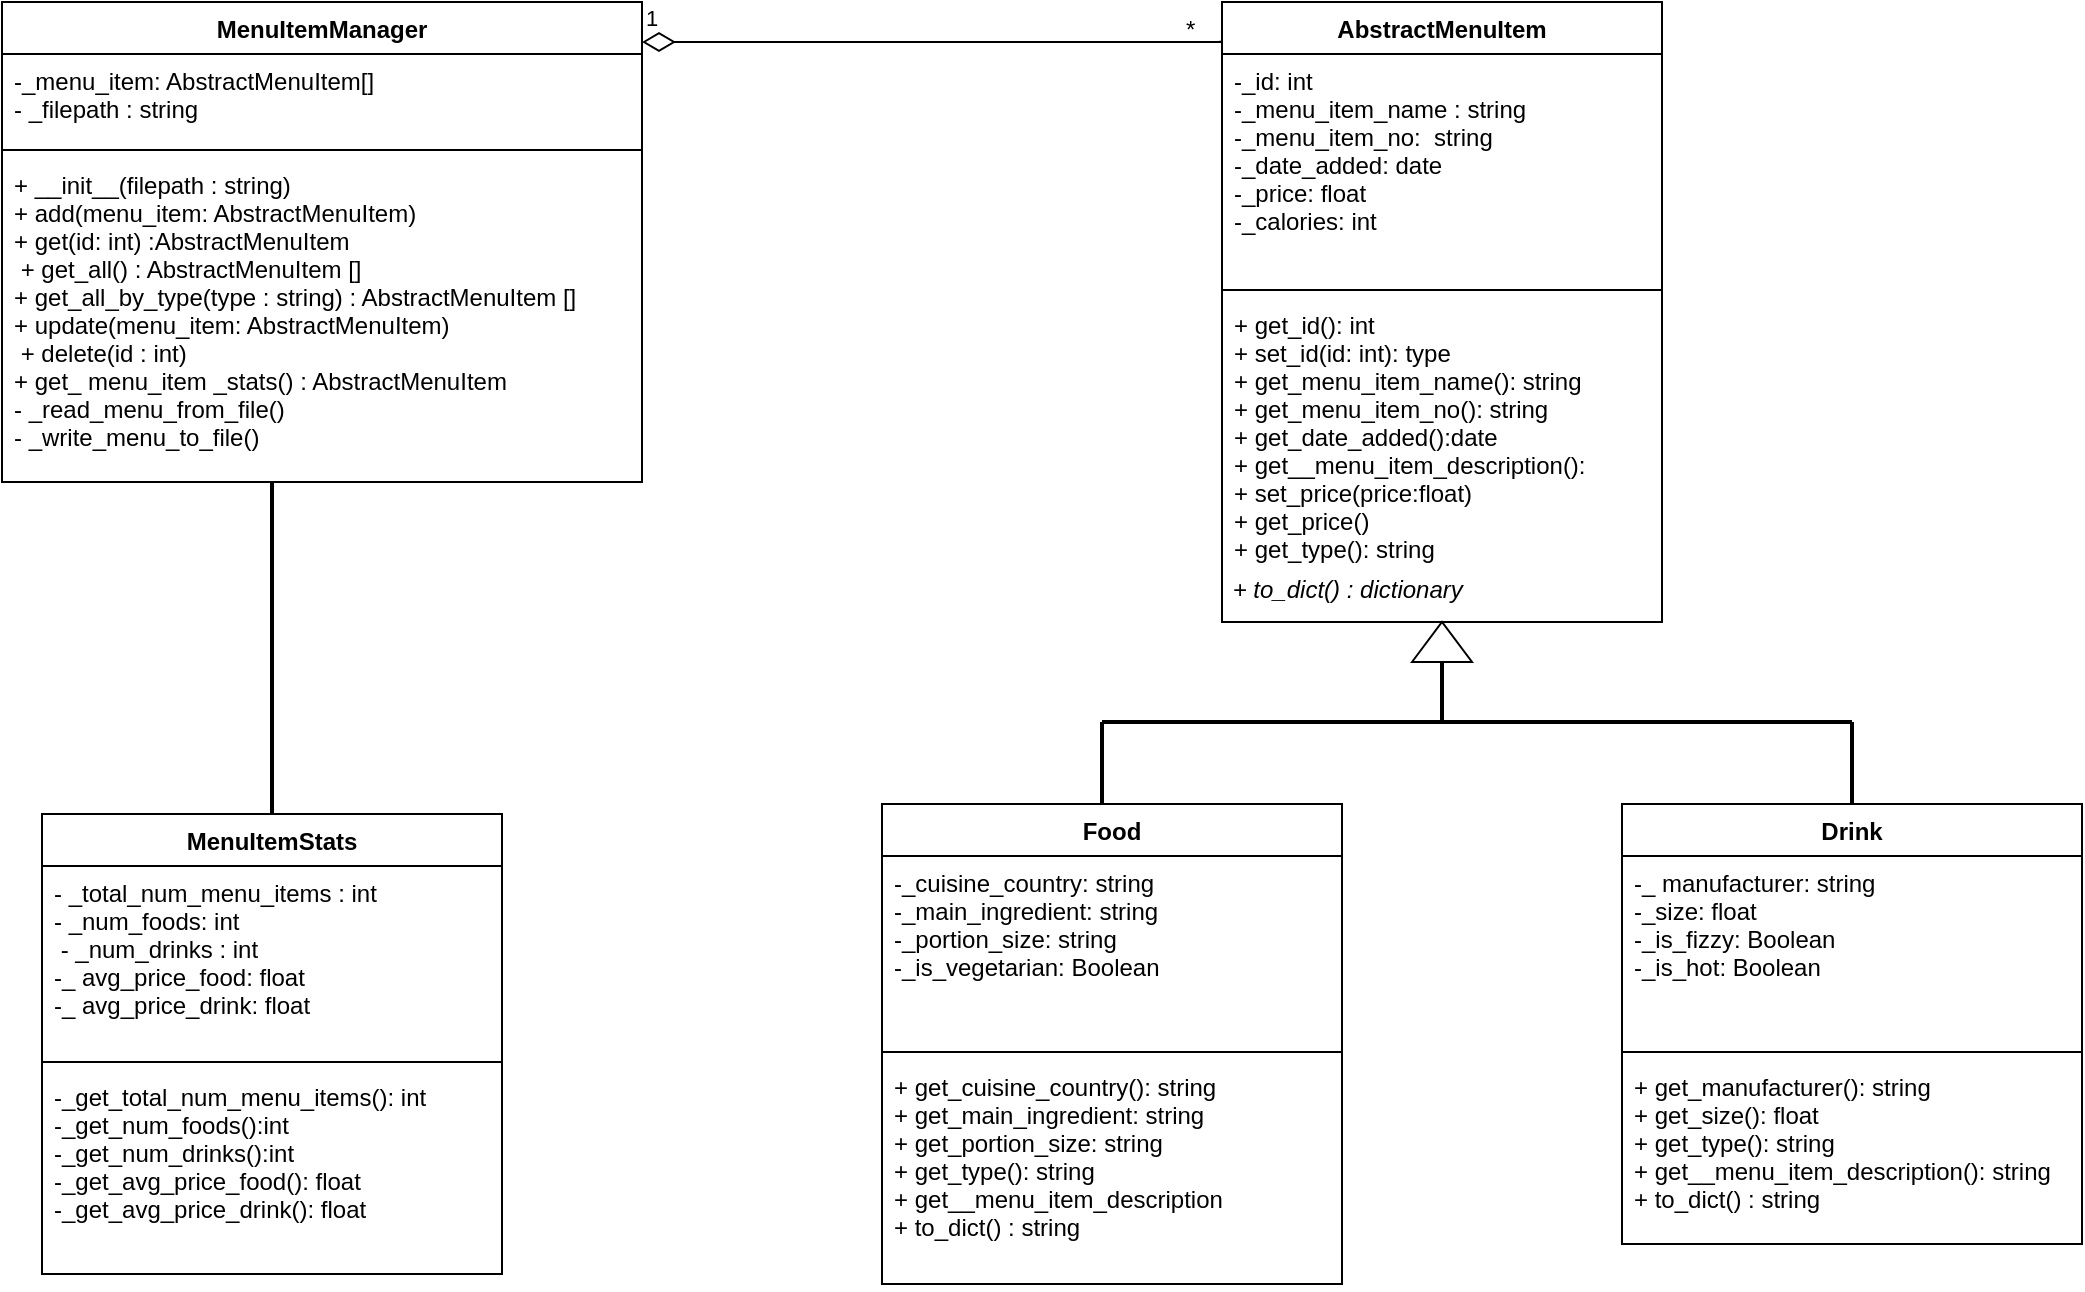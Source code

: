 <mxfile version="12.2.6" type="device" pages="1"><diagram name="Page-1" id="e7e014a7-5840-1c2e-5031-d8a46d1fe8dd"><mxGraphModel dx="1130" dy="591" grid="1" gridSize="10" guides="1" tooltips="1" connect="1" arrows="1" fold="1" page="1" pageScale="1" pageWidth="1169" pageHeight="826" background="#ffffff" math="0" shadow="0"><root><mxCell id="0"/><mxCell id="1" parent="0"/><mxCell id="m5s0qY9sOblZ76q2Q_bV-23" value="" style="line;strokeWidth=2;direction=south;html=1;" vertex="1" parent="1"><mxGeometry x="980" y="480" width="10" height="46" as="geometry"/></mxCell><mxCell id="m5s0qY9sOblZ76q2Q_bV-24" value="" style="line;strokeWidth=2;direction=south;html=1;" vertex="1" parent="1"><mxGeometry x="605" y="480" width="10" height="60" as="geometry"/></mxCell><mxCell id="m5s0qY9sOblZ76q2Q_bV-15" value="1" style="endArrow=none;html=1;endSize=24;startArrow=diamondThin;startSize=14;startFill=0;edgeStyle=orthogonalEdgeStyle;align=left;verticalAlign=bottom;endFill=0;entryX=-0.007;entryY=0.064;entryDx=0;entryDy=0;entryPerimeter=0;" edge="1" parent="1" target="7LRTirbKbx_YbEnmtDt9-61"><mxGeometry x="-1" y="3" relative="1" as="geometry"><mxPoint x="380" y="140" as="sourcePoint"/><mxPoint x="540" y="140" as="targetPoint"/><Array as="points"><mxPoint x="680" y="140"/><mxPoint x="680" y="140"/></Array></mxGeometry></mxCell><mxCell id="m5s0qY9sOblZ76q2Q_bV-4" value="" style="line;strokeWidth=2;direction=south;html=1;" vertex="1" parent="1"><mxGeometry x="190" y="360" width="10" height="180" as="geometry"/></mxCell><mxCell id="7LRTirbKbx_YbEnmtDt9-45" value="MenuItemStats" style="swimlane;fontStyle=1;align=center;verticalAlign=top;childLayout=stackLayout;horizontal=1;startSize=26;horizontalStack=0;resizeParent=1;resizeParentMax=0;resizeLast=0;collapsible=1;marginBottom=0;" parent="1" vertex="1"><mxGeometry x="80" y="526" width="230" height="230" as="geometry"/></mxCell><mxCell id="7LRTirbKbx_YbEnmtDt9-46" value="- _total_num_menu_items : int&#10;- _num_foods: int &#10; - _num_drinks : int&#10;-_ avg_price_food: float&#10;-_ avg_price_drink: float&#10;&#10;" style="text;strokeColor=none;fillColor=none;align=left;verticalAlign=top;spacingLeft=4;spacingRight=4;overflow=hidden;rotatable=0;points=[[0,0.5],[1,0.5]];portConstraint=eastwest;" parent="7LRTirbKbx_YbEnmtDt9-45" vertex="1"><mxGeometry y="26" width="230" height="94" as="geometry"/></mxCell><mxCell id="7LRTirbKbx_YbEnmtDt9-47" value="" style="line;strokeWidth=1;fillColor=none;align=left;verticalAlign=middle;spacingTop=-1;spacingLeft=3;spacingRight=3;rotatable=0;labelPosition=right;points=[];portConstraint=eastwest;" parent="7LRTirbKbx_YbEnmtDt9-45" vertex="1"><mxGeometry y="120" width="230" height="8" as="geometry"/></mxCell><mxCell id="7LRTirbKbx_YbEnmtDt9-48" value="-_get_total_num_menu_items(): int&#10;-_get_num_foods():int&#10;-_get_num_drinks():int&#10;-_get_avg_price_food(): float&#10;-_get_avg_price_drink(): float" style="text;strokeColor=none;fillColor=none;align=left;verticalAlign=top;spacingLeft=4;spacingRight=4;overflow=hidden;rotatable=0;points=[[0,0.5],[1,0.5]];portConstraint=eastwest;" parent="7LRTirbKbx_YbEnmtDt9-45" vertex="1"><mxGeometry y="128" width="230" height="102" as="geometry"/></mxCell><mxCell id="7LRTirbKbx_YbEnmtDt9-49" value="Food" style="swimlane;fontStyle=1;align=center;verticalAlign=top;childLayout=stackLayout;horizontal=1;startSize=26;horizontalStack=0;resizeParent=1;resizeParentMax=0;resizeLast=0;collapsible=1;marginBottom=0;" parent="1" vertex="1"><mxGeometry x="500" y="521" width="230" height="240" as="geometry"/></mxCell><mxCell id="7LRTirbKbx_YbEnmtDt9-50" value="-_cuisine_country: string&#10;-_main_ingredient: string&#10;-_portion_size: string&#10;-_is_vegetarian: Boolean" style="text;strokeColor=none;fillColor=none;align=left;verticalAlign=top;spacingLeft=4;spacingRight=4;overflow=hidden;rotatable=0;points=[[0,0.5],[1,0.5]];portConstraint=eastwest;" parent="7LRTirbKbx_YbEnmtDt9-49" vertex="1"><mxGeometry y="26" width="230" height="94" as="geometry"/></mxCell><mxCell id="7LRTirbKbx_YbEnmtDt9-51" value="" style="line;strokeWidth=1;fillColor=none;align=left;verticalAlign=middle;spacingTop=-1;spacingLeft=3;spacingRight=3;rotatable=0;labelPosition=right;points=[];portConstraint=eastwest;" parent="7LRTirbKbx_YbEnmtDt9-49" vertex="1"><mxGeometry y="120" width="230" height="8" as="geometry"/></mxCell><mxCell id="7LRTirbKbx_YbEnmtDt9-52" value="+ get_cuisine_country(): string&#10;+ get_main_ingredient: string&#10;+ get_portion_size: string&#10;+ get_type(): string&#10;+ get__menu_item_description&#10;+ to_dict() : string" style="text;strokeColor=none;fillColor=none;align=left;verticalAlign=top;spacingLeft=4;spacingRight=4;overflow=hidden;rotatable=0;points=[[0,0.5],[1,0.5]];portConstraint=eastwest;" parent="7LRTirbKbx_YbEnmtDt9-49" vertex="1"><mxGeometry y="128" width="230" height="112" as="geometry"/></mxCell><mxCell id="7LRTirbKbx_YbEnmtDt9-53" value="Drink" style="swimlane;fontStyle=1;align=center;verticalAlign=top;childLayout=stackLayout;horizontal=1;startSize=26;horizontalStack=0;resizeParent=1;resizeParentMax=0;resizeLast=0;collapsible=1;marginBottom=0;" parent="1" vertex="1"><mxGeometry x="870" y="521" width="230" height="220" as="geometry"/></mxCell><mxCell id="7LRTirbKbx_YbEnmtDt9-54" value="-_ manufacturer: string&#10;-_size: float&#10;-_is_fizzy: Boolean&#10;-_is_hot: Boolean&#10;" style="text;strokeColor=none;fillColor=none;align=left;verticalAlign=top;spacingLeft=4;spacingRight=4;overflow=hidden;rotatable=0;points=[[0,0.5],[1,0.5]];portConstraint=eastwest;" parent="7LRTirbKbx_YbEnmtDt9-53" vertex="1"><mxGeometry y="26" width="230" height="94" as="geometry"/></mxCell><mxCell id="7LRTirbKbx_YbEnmtDt9-55" value="" style="line;strokeWidth=1;fillColor=none;align=left;verticalAlign=middle;spacingTop=-1;spacingLeft=3;spacingRight=3;rotatable=0;labelPosition=right;points=[];portConstraint=eastwest;" parent="7LRTirbKbx_YbEnmtDt9-53" vertex="1"><mxGeometry y="120" width="230" height="8" as="geometry"/></mxCell><mxCell id="7LRTirbKbx_YbEnmtDt9-56" value="+ get_manufacturer(): string&#10;+ get_size(): float&#10;+ get_type(): string&#10;+ get__menu_item_description(): string&#10;+ to_dict() : string" style="text;strokeColor=none;fillColor=none;align=left;verticalAlign=top;spacingLeft=4;spacingRight=4;overflow=hidden;rotatable=0;points=[[0,0.5],[1,0.5]];portConstraint=eastwest;" parent="7LRTirbKbx_YbEnmtDt9-53" vertex="1"><mxGeometry y="128" width="230" height="92" as="geometry"/></mxCell><mxCell id="7LRTirbKbx_YbEnmtDt9-57" value="MenuItemManager" style="swimlane;fontStyle=1;align=center;verticalAlign=top;childLayout=stackLayout;horizontal=1;startSize=26;horizontalStack=0;resizeParent=1;resizeParentMax=0;resizeLast=0;collapsible=1;marginBottom=0;" parent="1" vertex="1"><mxGeometry x="60" y="120" width="320" height="240" as="geometry"/></mxCell><mxCell id="7LRTirbKbx_YbEnmtDt9-58" value="-_menu_item: AbstractMenuItem[]&#10;- _filepath : string&#10;" style="text;strokeColor=none;fillColor=none;align=left;verticalAlign=top;spacingLeft=4;spacingRight=4;overflow=hidden;rotatable=0;points=[[0,0.5],[1,0.5]];portConstraint=eastwest;" parent="7LRTirbKbx_YbEnmtDt9-57" vertex="1"><mxGeometry y="26" width="320" height="44" as="geometry"/></mxCell><mxCell id="7LRTirbKbx_YbEnmtDt9-59" value="" style="line;strokeWidth=1;fillColor=none;align=left;verticalAlign=middle;spacingTop=-1;spacingLeft=3;spacingRight=3;rotatable=0;labelPosition=right;points=[];portConstraint=eastwest;" parent="7LRTirbKbx_YbEnmtDt9-57" vertex="1"><mxGeometry y="70" width="320" height="8" as="geometry"/></mxCell><mxCell id="7LRTirbKbx_YbEnmtDt9-60" value="+ __init__(filepath : string)&#10;+ add(menu_item: AbstractMenuItem)&#10;+ get(id: int) :AbstractMenuItem&#10; + get_all() : AbstractMenuItem []&#10;+ get_all_by_type(type : string) : AbstractMenuItem []&#10;+ update(menu_item: AbstractMenuItem)&#10; + delete(id : int) &#10;+ get_ menu_item _stats() : AbstractMenuItem&#10;- _read_menu_from_file()&#10;- _write_menu_to_file()&#10;  &#10;&#10;" style="text;strokeColor=none;fillColor=none;align=left;verticalAlign=top;spacingLeft=4;spacingRight=4;overflow=hidden;rotatable=0;points=[[0,0.5],[1,0.5]];portConstraint=eastwest;" parent="7LRTirbKbx_YbEnmtDt9-57" vertex="1"><mxGeometry y="78" width="320" height="162" as="geometry"/></mxCell><mxCell id="7LRTirbKbx_YbEnmtDt9-61" value="AbstractMenuItem" style="swimlane;fontStyle=1;align=center;verticalAlign=top;childLayout=stackLayout;horizontal=1;startSize=26;horizontalStack=0;resizeParent=1;resizeParentMax=0;resizeLast=0;collapsible=1;marginBottom=0;" parent="1" vertex="1"><mxGeometry x="670" y="120" width="220" height="310" as="geometry"/></mxCell><mxCell id="7LRTirbKbx_YbEnmtDt9-62" value="-_id: int&#10;-_menu_item_name : string&#10;-_menu_item_no:  string&#10;-_date_added: date&#10;-_price: float&#10;-_calories: int&#10;&#10;" style="text;strokeColor=none;fillColor=none;align=left;verticalAlign=top;spacingLeft=4;spacingRight=4;overflow=hidden;rotatable=0;points=[[0,0.5],[1,0.5]];portConstraint=eastwest;" parent="7LRTirbKbx_YbEnmtDt9-61" vertex="1"><mxGeometry y="26" width="220" height="114" as="geometry"/></mxCell><mxCell id="7LRTirbKbx_YbEnmtDt9-63" value="" style="line;strokeWidth=1;fillColor=none;align=left;verticalAlign=middle;spacingTop=-1;spacingLeft=3;spacingRight=3;rotatable=0;labelPosition=right;points=[];portConstraint=eastwest;" parent="7LRTirbKbx_YbEnmtDt9-61" vertex="1"><mxGeometry y="140" width="220" height="8" as="geometry"/></mxCell><mxCell id="7LRTirbKbx_YbEnmtDt9-64" value="+ get_id(): int&#10;+ set_id(id: int): type&#10;+ get_menu_item_name(): string&#10;+ get_menu_item_no(): string&#10;+ get_date_added():date&#10;+ get__menu_item_description(): &#10;+ set_price(price:float)&#10;+ get_price()&#10;+ get_type(): string&#10;&#10;" style="text;strokeColor=none;fillColor=none;align=left;verticalAlign=top;spacingLeft=4;spacingRight=4;overflow=hidden;rotatable=0;points=[[0,0.5],[1,0.5]];portConstraint=eastwest;" parent="7LRTirbKbx_YbEnmtDt9-61" vertex="1"><mxGeometry y="148" width="220" height="132" as="geometry"/></mxCell><mxCell id="m5s0qY9sOblZ76q2Q_bV-2" value="&lt;i&gt;&amp;nbsp;+ to_dict() : dictionary&lt;/i&gt;" style="text;html=1;" vertex="1" parent="7LRTirbKbx_YbEnmtDt9-61"><mxGeometry y="280" width="220" height="30" as="geometry"/></mxCell><mxCell id="m5s0qY9sOblZ76q2Q_bV-14" value="" style="line;strokeWidth=1;fillColor=none;align=left;verticalAlign=middle;spacingTop=-1;spacingLeft=3;spacingRight=3;rotatable=0;labelPosition=right;points=[];portConstraint=eastwest;strokeColor=none;" vertex="1" parent="1"><mxGeometry x="380" y="140" width="290" height="8" as="geometry"/></mxCell><mxCell id="m5s0qY9sOblZ76q2Q_bV-16" value="*" style="text;html=1;resizable=0;points=[];autosize=1;align=left;verticalAlign=top;spacingTop=-4;" vertex="1" parent="1"><mxGeometry x="650" y="124" width="20" height="20" as="geometry"/></mxCell><mxCell id="m5s0qY9sOblZ76q2Q_bV-18" value="" style="verticalLabelPosition=bottom;verticalAlign=top;html=1;shape=mxgraph.basic.acute_triangle;dx=0.5;" vertex="1" parent="1"><mxGeometry x="765" y="430" width="30" height="20" as="geometry"/></mxCell><mxCell id="m5s0qY9sOblZ76q2Q_bV-22" value="" style="line;strokeWidth=2;direction=south;html=1;" vertex="1" parent="1"><mxGeometry x="775" y="450" width="10" height="30" as="geometry"/></mxCell><mxCell id="m5s0qY9sOblZ76q2Q_bV-26" value="" style="line;strokeWidth=2;html=1;" vertex="1" parent="1"><mxGeometry x="610" y="475" width="170" height="10" as="geometry"/></mxCell><mxCell id="m5s0qY9sOblZ76q2Q_bV-30" value="" style="line;strokeWidth=2;html=1;" vertex="1" parent="1"><mxGeometry x="780" y="475" width="205" height="10" as="geometry"/></mxCell></root></mxGraphModel></diagram></mxfile>